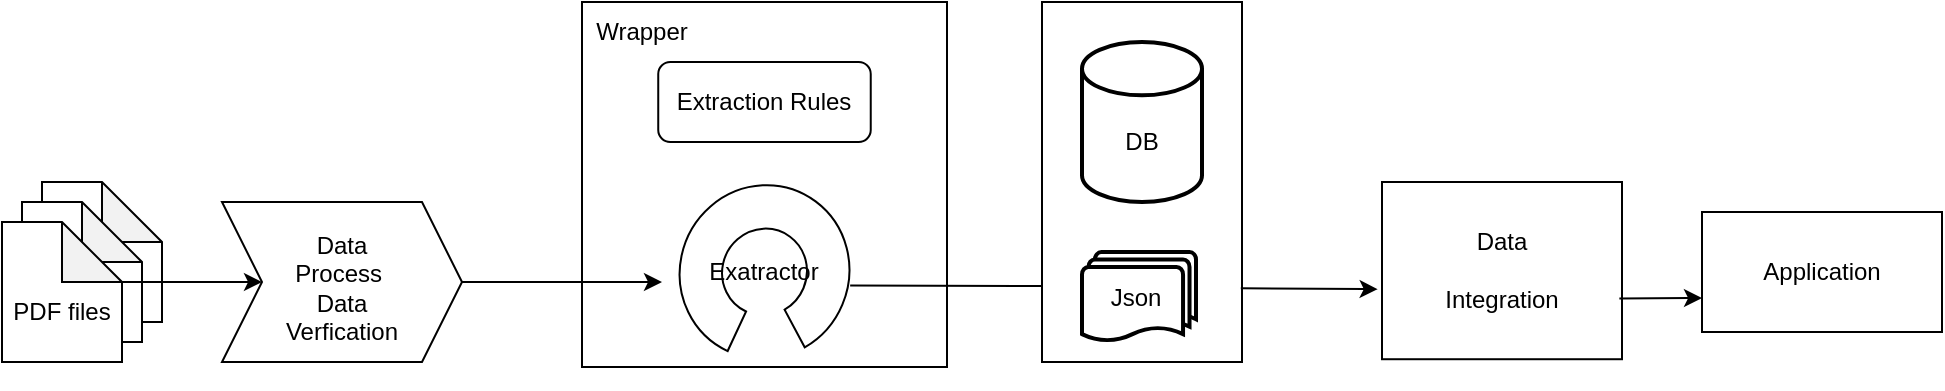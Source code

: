 <mxfile version="21.3.3" type="github">
  <diagram name="Page-1" id="yDpeMAluyHdcwSC74vl1">
    <mxGraphModel dx="1423" dy="843" grid="1" gridSize="10" guides="1" tooltips="1" connect="1" arrows="1" fold="1" page="1" pageScale="1" pageWidth="850" pageHeight="1100" math="0" shadow="0">
      <root>
        <mxCell id="0" />
        <mxCell id="1" parent="0" />
        <mxCell id="y5-IMhGnqisoFsetXzi4-3" value="" style="whiteSpace=wrap;html=1;aspect=fixed;" vertex="1" parent="1">
          <mxGeometry x="310" y="230" width="182.5" height="182.5" as="geometry" />
        </mxCell>
        <mxCell id="y5-IMhGnqisoFsetXzi4-4" value="" style="shape=note;whiteSpace=wrap;html=1;backgroundOutline=1;darkOpacity=0.05;" vertex="1" parent="1">
          <mxGeometry x="40" y="320" width="60" height="70" as="geometry" />
        </mxCell>
        <mxCell id="y5-IMhGnqisoFsetXzi4-5" value="" style="shape=note;whiteSpace=wrap;html=1;backgroundOutline=1;darkOpacity=0.05;" vertex="1" parent="1">
          <mxGeometry x="30" y="330" width="60" height="70" as="geometry" />
        </mxCell>
        <mxCell id="y5-IMhGnqisoFsetXzi4-6" value="" style="shape=note;whiteSpace=wrap;html=1;backgroundOutline=1;darkOpacity=0.05;" vertex="1" parent="1">
          <mxGeometry x="20" y="340" width="60" height="70" as="geometry" />
        </mxCell>
        <mxCell id="y5-IMhGnqisoFsetXzi4-7" value="PDF files" style="text;html=1;strokeColor=none;fillColor=none;align=center;verticalAlign=middle;whiteSpace=wrap;rounded=0;" vertex="1" parent="1">
          <mxGeometry x="20" y="370" width="60" height="30" as="geometry" />
        </mxCell>
        <mxCell id="y5-IMhGnqisoFsetXzi4-8" value="" style="endArrow=classic;html=1;rounded=0;exitX=0;exitY=0;exitDx=60;exitDy=30;exitPerimeter=0;" edge="1" parent="1" source="y5-IMhGnqisoFsetXzi4-6" target="y5-IMhGnqisoFsetXzi4-9">
          <mxGeometry width="50" height="50" relative="1" as="geometry">
            <mxPoint x="400" y="330" as="sourcePoint" />
            <mxPoint x="150" y="310" as="targetPoint" />
          </mxGeometry>
        </mxCell>
        <object label="" id="y5-IMhGnqisoFsetXzi4-9">
          <mxCell style="shape=step;perimeter=stepPerimeter;whiteSpace=wrap;html=1;fixedSize=1;" vertex="1" parent="1">
            <mxGeometry x="130" y="330" width="120" height="80" as="geometry" />
          </mxCell>
        </object>
        <mxCell id="y5-IMhGnqisoFsetXzi4-10" value="Data Process&amp;nbsp; Data&lt;br&gt;Verfication" style="text;html=1;strokeColor=none;fillColor=none;align=center;verticalAlign=middle;whiteSpace=wrap;rounded=0;" vertex="1" parent="1">
          <mxGeometry x="160" y="365" width="60" height="15" as="geometry" />
        </mxCell>
        <mxCell id="y5-IMhGnqisoFsetXzi4-11" value="Wrapper" style="text;html=1;strokeColor=none;fillColor=none;align=center;verticalAlign=middle;whiteSpace=wrap;rounded=0;" vertex="1" parent="1">
          <mxGeometry x="310" y="230" width="60" height="30" as="geometry" />
        </mxCell>
        <mxCell id="y5-IMhGnqisoFsetXzi4-12" value="" style="rounded=1;whiteSpace=wrap;html=1;" vertex="1" parent="1">
          <mxGeometry x="348.12" y="260" width="106.25" height="40" as="geometry" />
        </mxCell>
        <mxCell id="y5-IMhGnqisoFsetXzi4-13" value="Extraction Rules" style="text;html=1;strokeColor=none;fillColor=none;align=center;verticalAlign=middle;whiteSpace=wrap;rounded=0;" vertex="1" parent="1">
          <mxGeometry x="351.25" y="265" width="100" height="30" as="geometry" />
        </mxCell>
        <mxCell id="y5-IMhGnqisoFsetXzi4-33" value="" style="verticalLabelPosition=bottom;verticalAlign=top;html=1;shape=mxgraph.basic.partConcEllipse;startAngle=0.25;endAngle=0.1;arcWidth=0.5;rotation=25;direction=south;" vertex="1" parent="1">
          <mxGeometry x="359.07" y="321.38" width="84.37" height="87.23" as="geometry" />
        </mxCell>
        <mxCell id="y5-IMhGnqisoFsetXzi4-34" value="Exatractor" style="text;html=1;strokeColor=none;fillColor=none;align=center;verticalAlign=middle;whiteSpace=wrap;rounded=0;" vertex="1" parent="1">
          <mxGeometry x="371.25" y="350" width="60" height="30" as="geometry" />
        </mxCell>
        <mxCell id="y5-IMhGnqisoFsetXzi4-37" value="" style="endArrow=classic;html=1;rounded=0;" edge="1" parent="1">
          <mxGeometry width="50" height="50" relative="1" as="geometry">
            <mxPoint x="250" y="370" as="sourcePoint" />
            <mxPoint x="350" y="370" as="targetPoint" />
          </mxGeometry>
        </mxCell>
        <mxCell id="y5-IMhGnqisoFsetXzi4-39" value="" style="rounded=0;whiteSpace=wrap;html=1;" vertex="1" parent="1">
          <mxGeometry x="540" y="230" width="100" height="180" as="geometry" />
        </mxCell>
        <mxCell id="y5-IMhGnqisoFsetXzi4-40" value="" style="strokeWidth=2;html=1;shape=mxgraph.flowchart.database;whiteSpace=wrap;" vertex="1" parent="1">
          <mxGeometry x="560" y="250" width="60" height="80" as="geometry" />
        </mxCell>
        <mxCell id="y5-IMhGnqisoFsetXzi4-41" value="DB" style="text;html=1;strokeColor=none;fillColor=none;align=center;verticalAlign=middle;whiteSpace=wrap;rounded=0;" vertex="1" parent="1">
          <mxGeometry x="560" y="285" width="60" height="30" as="geometry" />
        </mxCell>
        <mxCell id="y5-IMhGnqisoFsetXzi4-42" value="" style="strokeWidth=2;html=1;shape=mxgraph.flowchart.multi-document;whiteSpace=wrap;" vertex="1" parent="1">
          <mxGeometry x="560" y="355" width="57" height="45" as="geometry" />
        </mxCell>
        <mxCell id="y5-IMhGnqisoFsetXzi4-43" value="Json" style="text;html=1;strokeColor=none;fillColor=none;align=center;verticalAlign=middle;whiteSpace=wrap;rounded=0;" vertex="1" parent="1">
          <mxGeometry x="557" y="362.5" width="60" height="30" as="geometry" />
        </mxCell>
        <mxCell id="y5-IMhGnqisoFsetXzi4-45" value="" style="endArrow=none;html=1;rounded=0;exitX=0.363;exitY=0.006;exitDx=0;exitDy=0;exitPerimeter=0;" edge="1" parent="1" source="y5-IMhGnqisoFsetXzi4-33">
          <mxGeometry width="50" height="50" relative="1" as="geometry">
            <mxPoint x="570" y="380" as="sourcePoint" />
            <mxPoint x="540" y="372" as="targetPoint" />
          </mxGeometry>
        </mxCell>
        <mxCell id="y5-IMhGnqisoFsetXzi4-46" value="" style="rounded=0;whiteSpace=wrap;html=1;" vertex="1" parent="1">
          <mxGeometry x="710" y="320" width="120" height="88.61" as="geometry" />
        </mxCell>
        <mxCell id="y5-IMhGnqisoFsetXzi4-47" value="Data&lt;br&gt;&lt;br&gt;Integration" style="text;html=1;strokeColor=none;fillColor=none;align=center;verticalAlign=middle;whiteSpace=wrap;rounded=0;" vertex="1" parent="1">
          <mxGeometry x="740" y="349.31" width="60" height="30" as="geometry" />
        </mxCell>
        <mxCell id="y5-IMhGnqisoFsetXzi4-48" value="" style="endArrow=classic;html=1;rounded=0;exitX=0.994;exitY=0.795;exitDx=0;exitDy=0;exitPerimeter=0;entryX=-0.018;entryY=0.605;entryDx=0;entryDy=0;entryPerimeter=0;" edge="1" parent="1" source="y5-IMhGnqisoFsetXzi4-39" target="y5-IMhGnqisoFsetXzi4-46">
          <mxGeometry width="50" height="50" relative="1" as="geometry">
            <mxPoint x="690" y="350" as="sourcePoint" />
            <mxPoint x="740" y="300" as="targetPoint" />
          </mxGeometry>
        </mxCell>
        <mxCell id="y5-IMhGnqisoFsetXzi4-49" value="" style="rounded=0;whiteSpace=wrap;html=1;" vertex="1" parent="1">
          <mxGeometry x="870" y="335" width="120" height="60" as="geometry" />
        </mxCell>
        <mxCell id="y5-IMhGnqisoFsetXzi4-50" value="" style="endArrow=classic;html=1;rounded=0;exitX=0.989;exitY=0.657;exitDx=0;exitDy=0;exitPerimeter=0;" edge="1" parent="1" source="y5-IMhGnqisoFsetXzi4-46">
          <mxGeometry width="50" height="50" relative="1" as="geometry">
            <mxPoint x="830" y="350" as="sourcePoint" />
            <mxPoint x="870" y="378" as="targetPoint" />
          </mxGeometry>
        </mxCell>
        <mxCell id="y5-IMhGnqisoFsetXzi4-51" value="Application" style="text;html=1;strokeColor=none;fillColor=none;align=center;verticalAlign=middle;whiteSpace=wrap;rounded=0;" vertex="1" parent="1">
          <mxGeometry x="900" y="350" width="60" height="30" as="geometry" />
        </mxCell>
      </root>
    </mxGraphModel>
  </diagram>
</mxfile>
